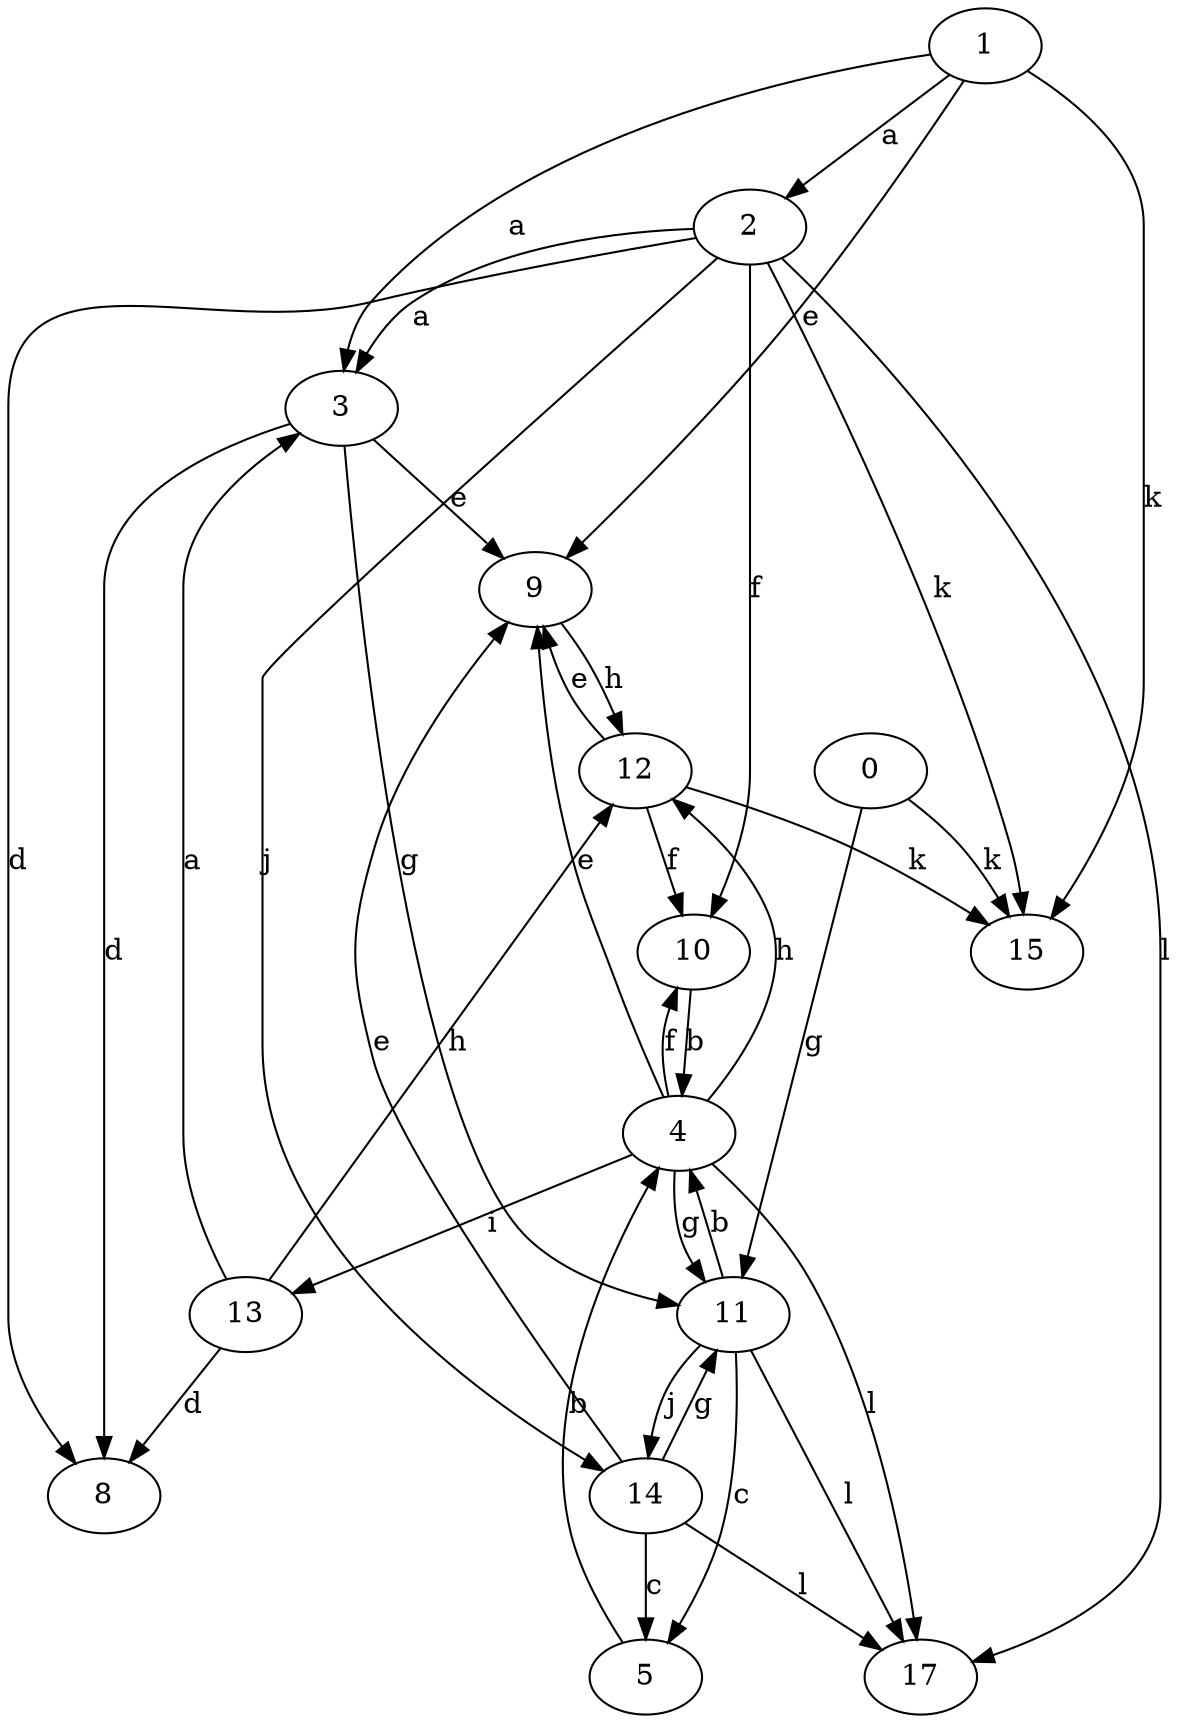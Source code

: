 strict digraph  {
2;
3;
4;
5;
8;
9;
10;
11;
12;
0;
13;
14;
1;
15;
17;
2 -> 3  [label=a];
2 -> 8  [label=d];
2 -> 10  [label=f];
2 -> 14  [label=j];
2 -> 15  [label=k];
2 -> 17  [label=l];
3 -> 8  [label=d];
3 -> 9  [label=e];
3 -> 11  [label=g];
4 -> 9  [label=e];
4 -> 10  [label=f];
4 -> 11  [label=g];
4 -> 12  [label=h];
4 -> 13  [label=i];
4 -> 17  [label=l];
5 -> 4  [label=b];
9 -> 12  [label=h];
10 -> 4  [label=b];
11 -> 4  [label=b];
11 -> 5  [label=c];
11 -> 14  [label=j];
11 -> 17  [label=l];
12 -> 9  [label=e];
12 -> 10  [label=f];
12 -> 15  [label=k];
0 -> 11  [label=g];
0 -> 15  [label=k];
13 -> 3  [label=a];
13 -> 8  [label=d];
13 -> 12  [label=h];
14 -> 5  [label=c];
14 -> 9  [label=e];
14 -> 11  [label=g];
14 -> 17  [label=l];
1 -> 2  [label=a];
1 -> 3  [label=a];
1 -> 9  [label=e];
1 -> 15  [label=k];
}
